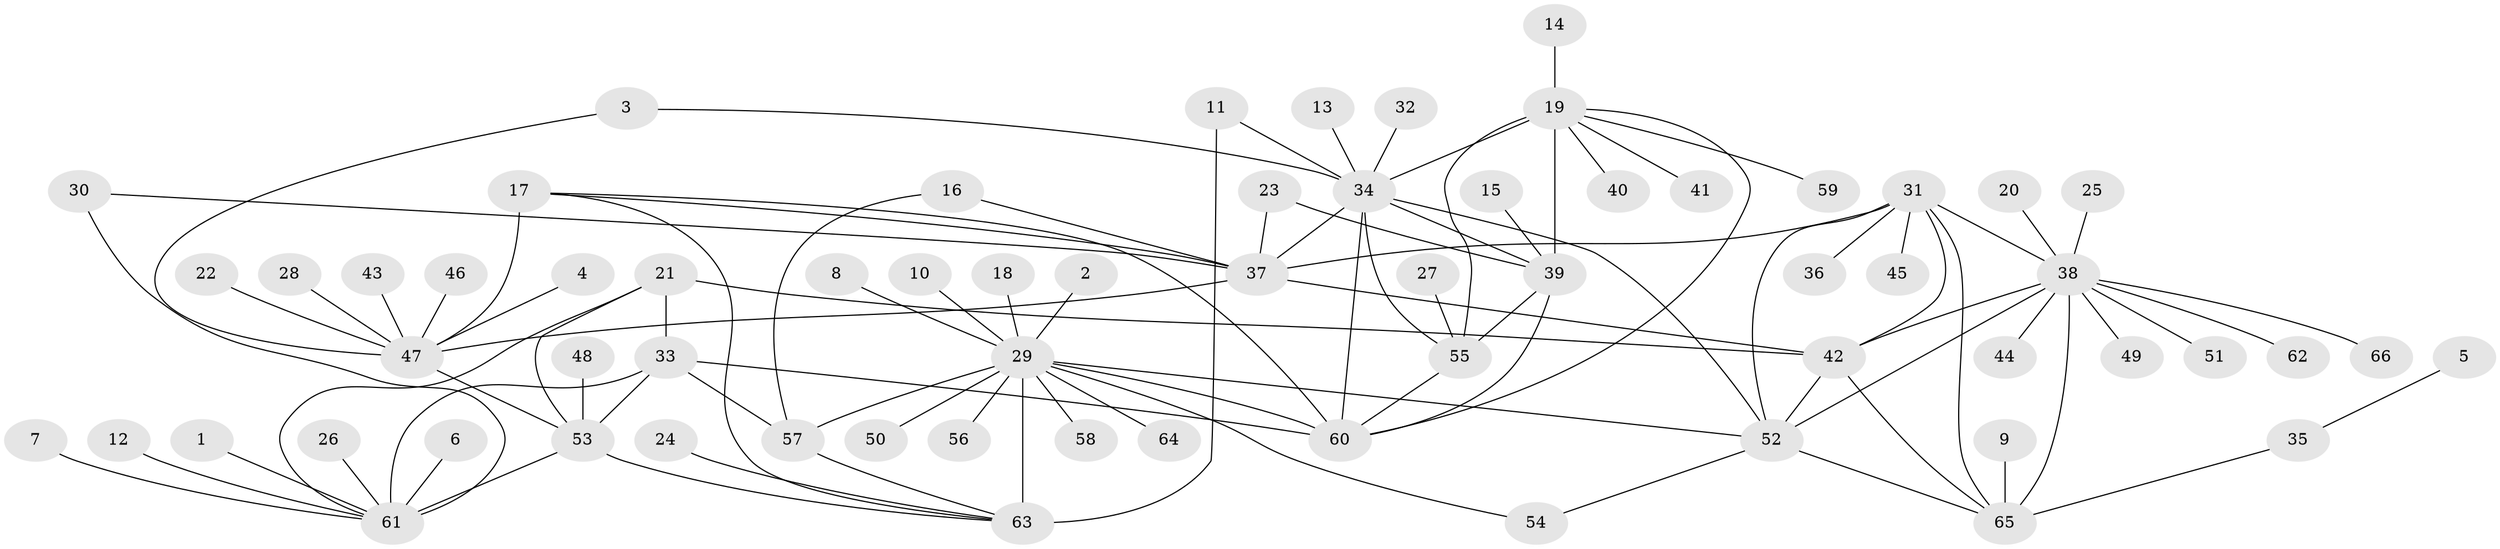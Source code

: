 // original degree distribution, {8: 0.07575757575757576, 10: 0.022727272727272728, 11: 0.015151515151515152, 9: 0.045454545454545456, 12: 0.007575757575757576, 6: 0.022727272727272728, 13: 0.015151515151515152, 7: 0.015151515151515152, 5: 0.007575757575757576, 2: 0.16666666666666666, 1: 0.5757575757575758, 3: 0.022727272727272728, 4: 0.007575757575757576}
// Generated by graph-tools (version 1.1) at 2025/02/03/09/25 03:02:46]
// undirected, 66 vertices, 97 edges
graph export_dot {
graph [start="1"]
  node [color=gray90,style=filled];
  1;
  2;
  3;
  4;
  5;
  6;
  7;
  8;
  9;
  10;
  11;
  12;
  13;
  14;
  15;
  16;
  17;
  18;
  19;
  20;
  21;
  22;
  23;
  24;
  25;
  26;
  27;
  28;
  29;
  30;
  31;
  32;
  33;
  34;
  35;
  36;
  37;
  38;
  39;
  40;
  41;
  42;
  43;
  44;
  45;
  46;
  47;
  48;
  49;
  50;
  51;
  52;
  53;
  54;
  55;
  56;
  57;
  58;
  59;
  60;
  61;
  62;
  63;
  64;
  65;
  66;
  1 -- 61 [weight=1.0];
  2 -- 29 [weight=1.0];
  3 -- 34 [weight=1.0];
  3 -- 47 [weight=1.0];
  4 -- 47 [weight=1.0];
  5 -- 35 [weight=1.0];
  6 -- 61 [weight=1.0];
  7 -- 61 [weight=1.0];
  8 -- 29 [weight=1.0];
  9 -- 65 [weight=1.0];
  10 -- 29 [weight=1.0];
  11 -- 34 [weight=1.0];
  11 -- 63 [weight=1.0];
  12 -- 61 [weight=1.0];
  13 -- 34 [weight=1.0];
  14 -- 19 [weight=1.0];
  15 -- 39 [weight=1.0];
  16 -- 37 [weight=1.0];
  16 -- 57 [weight=1.0];
  17 -- 37 [weight=1.0];
  17 -- 47 [weight=4.0];
  17 -- 60 [weight=1.0];
  17 -- 63 [weight=1.0];
  18 -- 29 [weight=1.0];
  19 -- 34 [weight=2.0];
  19 -- 39 [weight=2.0];
  19 -- 40 [weight=1.0];
  19 -- 41 [weight=1.0];
  19 -- 55 [weight=2.0];
  19 -- 59 [weight=1.0];
  19 -- 60 [weight=2.0];
  20 -- 38 [weight=1.0];
  21 -- 33 [weight=2.0];
  21 -- 42 [weight=1.0];
  21 -- 53 [weight=1.0];
  21 -- 61 [weight=2.0];
  22 -- 47 [weight=1.0];
  23 -- 37 [weight=1.0];
  23 -- 39 [weight=1.0];
  24 -- 63 [weight=1.0];
  25 -- 38 [weight=1.0];
  26 -- 61 [weight=1.0];
  27 -- 55 [weight=1.0];
  28 -- 47 [weight=1.0];
  29 -- 50 [weight=1.0];
  29 -- 52 [weight=1.0];
  29 -- 54 [weight=1.0];
  29 -- 56 [weight=1.0];
  29 -- 57 [weight=4.0];
  29 -- 58 [weight=1.0];
  29 -- 60 [weight=1.0];
  29 -- 63 [weight=4.0];
  29 -- 64 [weight=1.0];
  30 -- 37 [weight=1.0];
  30 -- 61 [weight=1.0];
  31 -- 36 [weight=1.0];
  31 -- 37 [weight=1.0];
  31 -- 38 [weight=2.0];
  31 -- 42 [weight=1.0];
  31 -- 45 [weight=1.0];
  31 -- 52 [weight=1.0];
  31 -- 65 [weight=1.0];
  32 -- 34 [weight=1.0];
  33 -- 53 [weight=2.0];
  33 -- 57 [weight=1.0];
  33 -- 60 [weight=2.0];
  33 -- 61 [weight=4.0];
  34 -- 37 [weight=1.0];
  34 -- 39 [weight=1.0];
  34 -- 52 [weight=1.0];
  34 -- 55 [weight=1.0];
  34 -- 60 [weight=1.0];
  35 -- 65 [weight=1.0];
  37 -- 42 [weight=1.0];
  37 -- 47 [weight=4.0];
  38 -- 42 [weight=2.0];
  38 -- 44 [weight=1.0];
  38 -- 49 [weight=1.0];
  38 -- 51 [weight=1.0];
  38 -- 52 [weight=2.0];
  38 -- 62 [weight=1.0];
  38 -- 65 [weight=2.0];
  38 -- 66 [weight=1.0];
  39 -- 55 [weight=1.0];
  39 -- 60 [weight=1.0];
  42 -- 52 [weight=1.0];
  42 -- 65 [weight=1.0];
  43 -- 47 [weight=1.0];
  46 -- 47 [weight=1.0];
  47 -- 53 [weight=1.0];
  48 -- 53 [weight=1.0];
  52 -- 54 [weight=1.0];
  52 -- 65 [weight=1.0];
  53 -- 61 [weight=2.0];
  53 -- 63 [weight=1.0];
  55 -- 60 [weight=1.0];
  57 -- 63 [weight=1.0];
}
